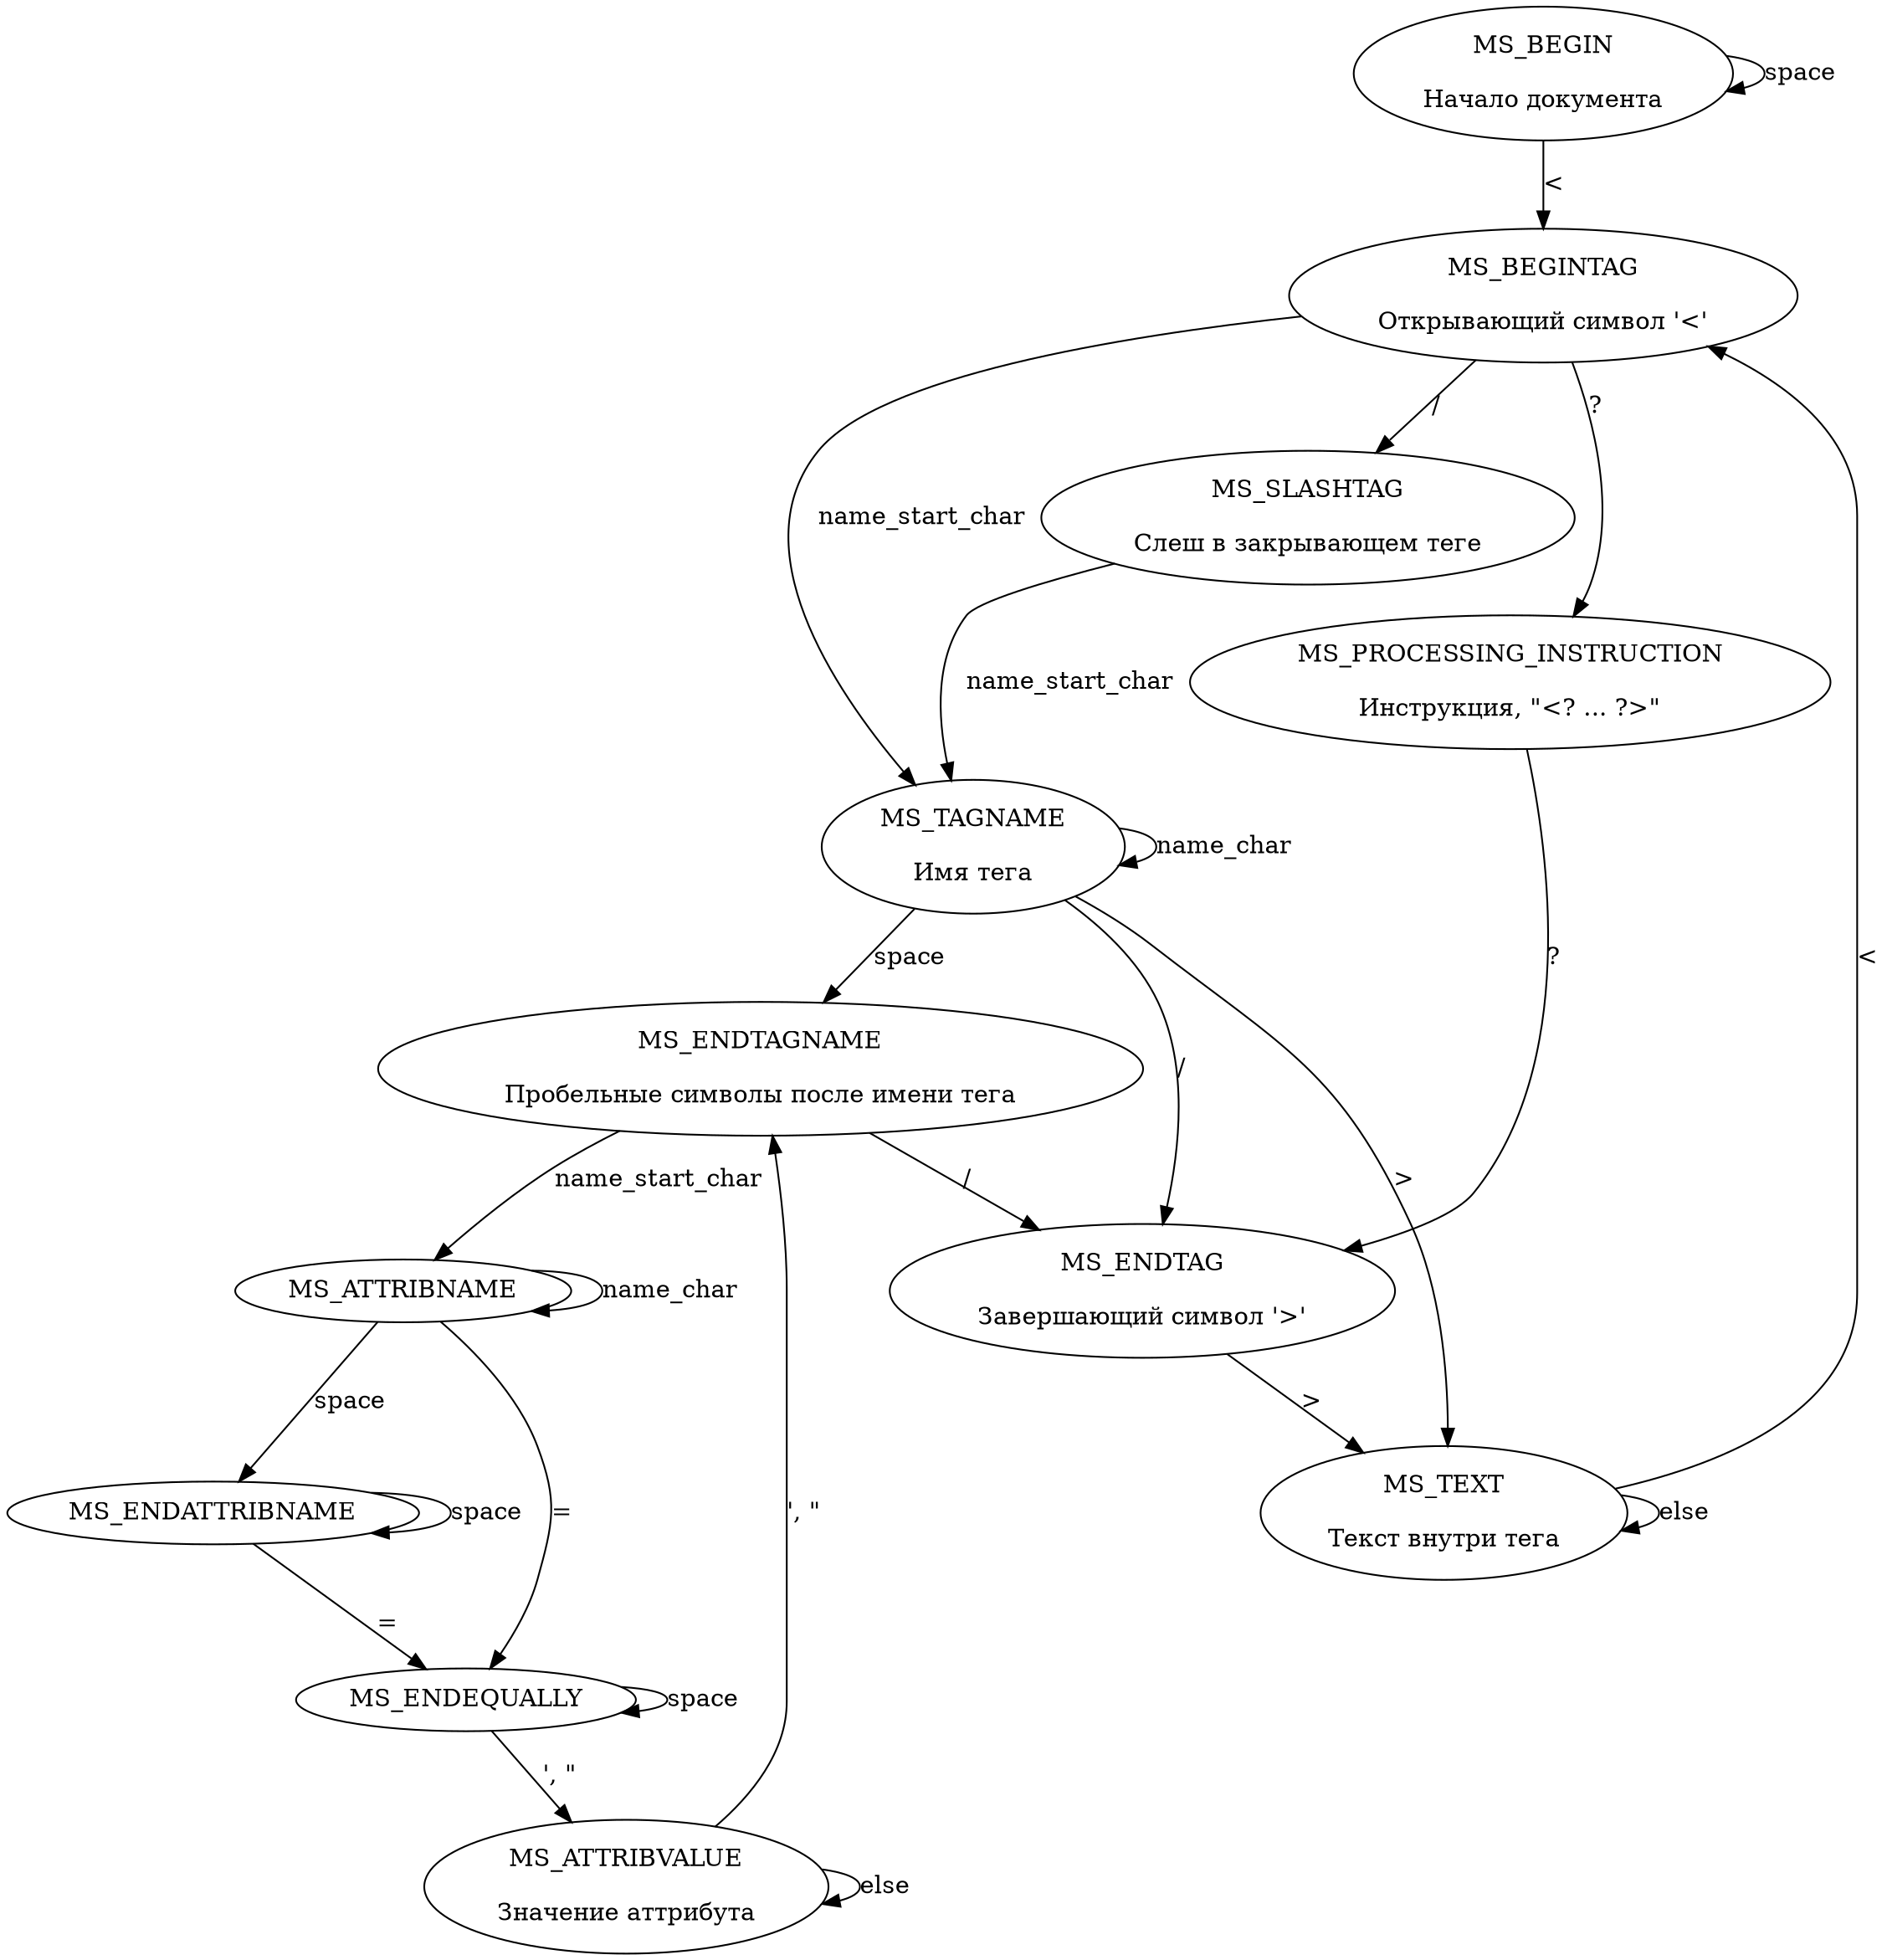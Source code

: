 digraph SM {
  MS_BEGIN [label="\N\n\nНачало документа"];
  MS_BEGIN -> MS_BEGINTAG [label="<"];
  MS_BEGIN -> MS_BEGIN [label="space"];

  MS_BEGINTAG [label="\N\n\nОткрывающий символ '<'"];
  MS_BEGINTAG -> MS_SLASHTAG [label="/"];
  MS_BEGINTAG -> MS_PROCESSING_INSTRUCTION [label="?"];
  MS_BEGINTAG -> MS_TAGNAME [label="name_start_char"];

  MS_PROCESSING_INSTRUCTION [label="\N\n\nИнструкция, \"<? ... ?>\""];
  MS_PROCESSING_INSTRUCTION -> MS_ENDTAG [label="?"];

  MS_SLASHTAG [label="\N\n\nСлеш в закрывающем теге"];
  MS_SLASHTAG -> MS_TAGNAME [label="name_start_char"];

  MS_TAGNAME [label="\N\n\nИмя тега"];
  MS_TAGNAME -> MS_ENDTAGNAME [label="space"];
  MS_TAGNAME -> MS_TEXT [label=">"];
  MS_TAGNAME -> MS_ENDTAG [label="/"];
  MS_TAGNAME -> MS_TAGNAME [label="name_char"];

  MS_ENDTAGNAME [label="\N\n\nПробельные символы после имени тега"];
  MS_ENDTAGNAME -> MS_ATTRIBNAME [label="name_start_char"];
  MS_ENDTAGNAME -> MS_ENDTAG [label="/"];

  MS_ATTRIBNAME -> MS_ENDATTRIBNAME [label="space"];
  MS_ATTRIBNAME -> MS_ENDEQUALLY [label="="];  
  MS_ATTRIBNAME -> MS_ATTRIBNAME [label="name_char"];
  
  MS_ENDATTRIBNAME -> MS_ENDEQUALLY [label="="];
  MS_ENDATTRIBNAME -> MS_ENDATTRIBNAME [label="space"];

  MS_ENDEQUALLY -> MS_ATTRIBVALUE [label="', \""];
  MS_ENDEQUALLY -> MS_ENDEQUALLY [label="space"];
  
  MS_ATTRIBVALUE [label="\N\n\nЗначение аттрибута"];
  MS_ATTRIBVALUE -> MS_ENDTAGNAME [label="', \""];
  MS_ATTRIBVALUE -> MS_ATTRIBVALUE [label="else"];

  MS_ENDTAG[label="\N\n\nЗавершающий символ '>'"];
  MS_ENDTAG -> MS_TEXT [label=">"];
  
  MS_TEXT [label="\N\n\nТекст внутри тега"];
  MS_TEXT -> MS_BEGINTAG [label="<"];
  MS_TEXT -> MS_TEXT [label="else"];
}
